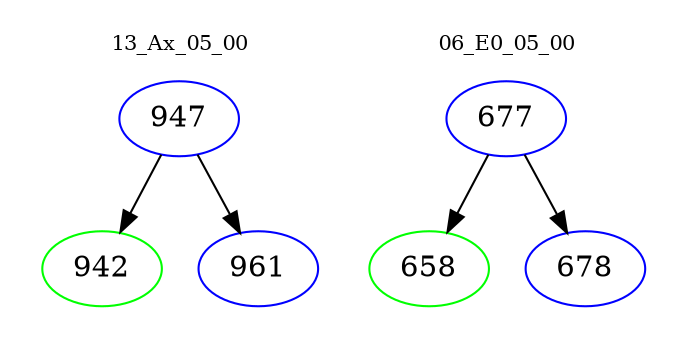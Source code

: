 digraph{
subgraph cluster_0 {
color = white
label = "13_Ax_05_00";
fontsize=10;
T0_947 [label="947", color="blue"]
T0_947 -> T0_942 [color="black"]
T0_942 [label="942", color="green"]
T0_947 -> T0_961 [color="black"]
T0_961 [label="961", color="blue"]
}
subgraph cluster_1 {
color = white
label = "06_E0_05_00";
fontsize=10;
T1_677 [label="677", color="blue"]
T1_677 -> T1_658 [color="black"]
T1_658 [label="658", color="green"]
T1_677 -> T1_678 [color="black"]
T1_678 [label="678", color="blue"]
}
}
